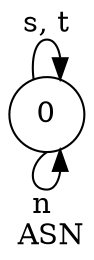 digraph DFA {
    rankdir = LR;
    node [shape = circle;];
    
    0 -> 0 [label = "s, t";];
    0 -> 0 [label = "n \n ASN"; tailport = s;];
}